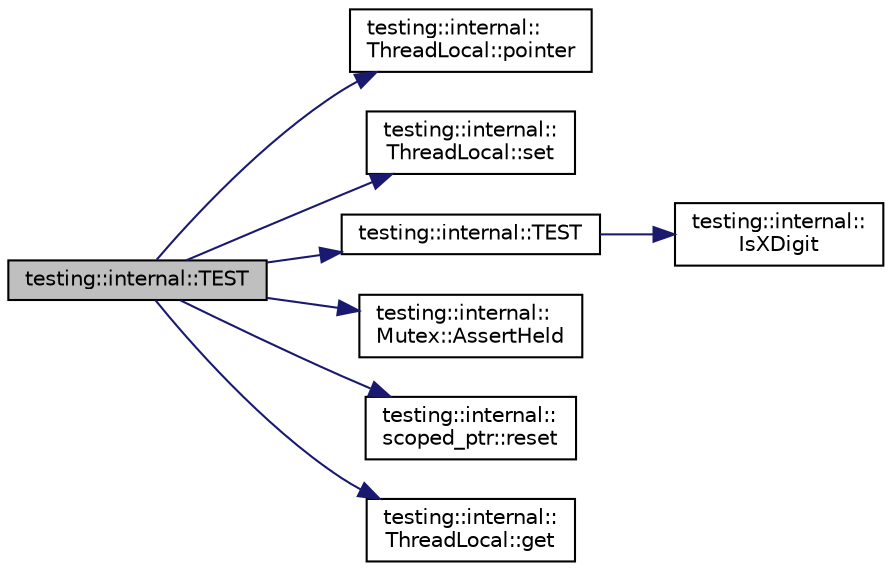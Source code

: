 digraph "testing::internal::TEST"
{
  edge [fontname="Helvetica",fontsize="10",labelfontname="Helvetica",labelfontsize="10"];
  node [fontname="Helvetica",fontsize="10",shape=record];
  rankdir="LR";
  Node3342 [label="testing::internal::TEST",height=0.2,width=0.4,color="black", fillcolor="grey75", style="filled", fontcolor="black"];
  Node3342 -> Node3343 [color="midnightblue",fontsize="10",style="solid",fontname="Helvetica"];
  Node3343 [label="testing::internal::\lThreadLocal::pointer",height=0.2,width=0.4,color="black", fillcolor="white", style="filled",URL="$dd/d13/classtesting_1_1internal_1_1_thread_local.html#a882f57fed4b074de83693c0c0fe62858"];
  Node3342 -> Node3344 [color="midnightblue",fontsize="10",style="solid",fontname="Helvetica"];
  Node3344 [label="testing::internal::\lThreadLocal::set",height=0.2,width=0.4,color="black", fillcolor="white", style="filled",URL="$dd/d13/classtesting_1_1internal_1_1_thread_local.html#ab5ebc7ba07426cef7167afa2a7707eb4"];
  Node3342 -> Node3345 [color="midnightblue",fontsize="10",style="solid",fontname="Helvetica"];
  Node3345 [label="testing::internal::TEST",height=0.2,width=0.4,color="black", fillcolor="white", style="filled",URL="$d0/da7/namespacetesting_1_1internal.html#a0c1e055c001e4dbb874f00a46c25bb00"];
  Node3345 -> Node3346 [color="midnightblue",fontsize="10",style="solid",fontname="Helvetica"];
  Node3346 [label="testing::internal::\lIsXDigit",height=0.2,width=0.4,color="black", fillcolor="white", style="filled",URL="$d0/da7/namespacetesting_1_1internal.html#aa234ef141278263fb143b616c74c86e7"];
  Node3342 -> Node3347 [color="midnightblue",fontsize="10",style="solid",fontname="Helvetica"];
  Node3347 [label="testing::internal::\lMutex::AssertHeld",height=0.2,width=0.4,color="black", fillcolor="white", style="filled",URL="$d8/d77/classtesting_1_1internal_1_1_mutex.html#af45bf1660ac4110338a02a8680b2f486"];
  Node3342 -> Node3348 [color="midnightblue",fontsize="10",style="solid",fontname="Helvetica"];
  Node3348 [label="testing::internal::\lscoped_ptr::reset",height=0.2,width=0.4,color="black", fillcolor="white", style="filled",URL="$de/d6a/classtesting_1_1internal_1_1scoped__ptr.html#acac03266a43359801aff0de5c990bec0"];
  Node3342 -> Node3349 [color="midnightblue",fontsize="10",style="solid",fontname="Helvetica"];
  Node3349 [label="testing::internal::\lThreadLocal::get",height=0.2,width=0.4,color="black", fillcolor="white", style="filled",URL="$dd/d13/classtesting_1_1internal_1_1_thread_local.html#ac56aeb97991824979bf192c63d1466f8"];
}
